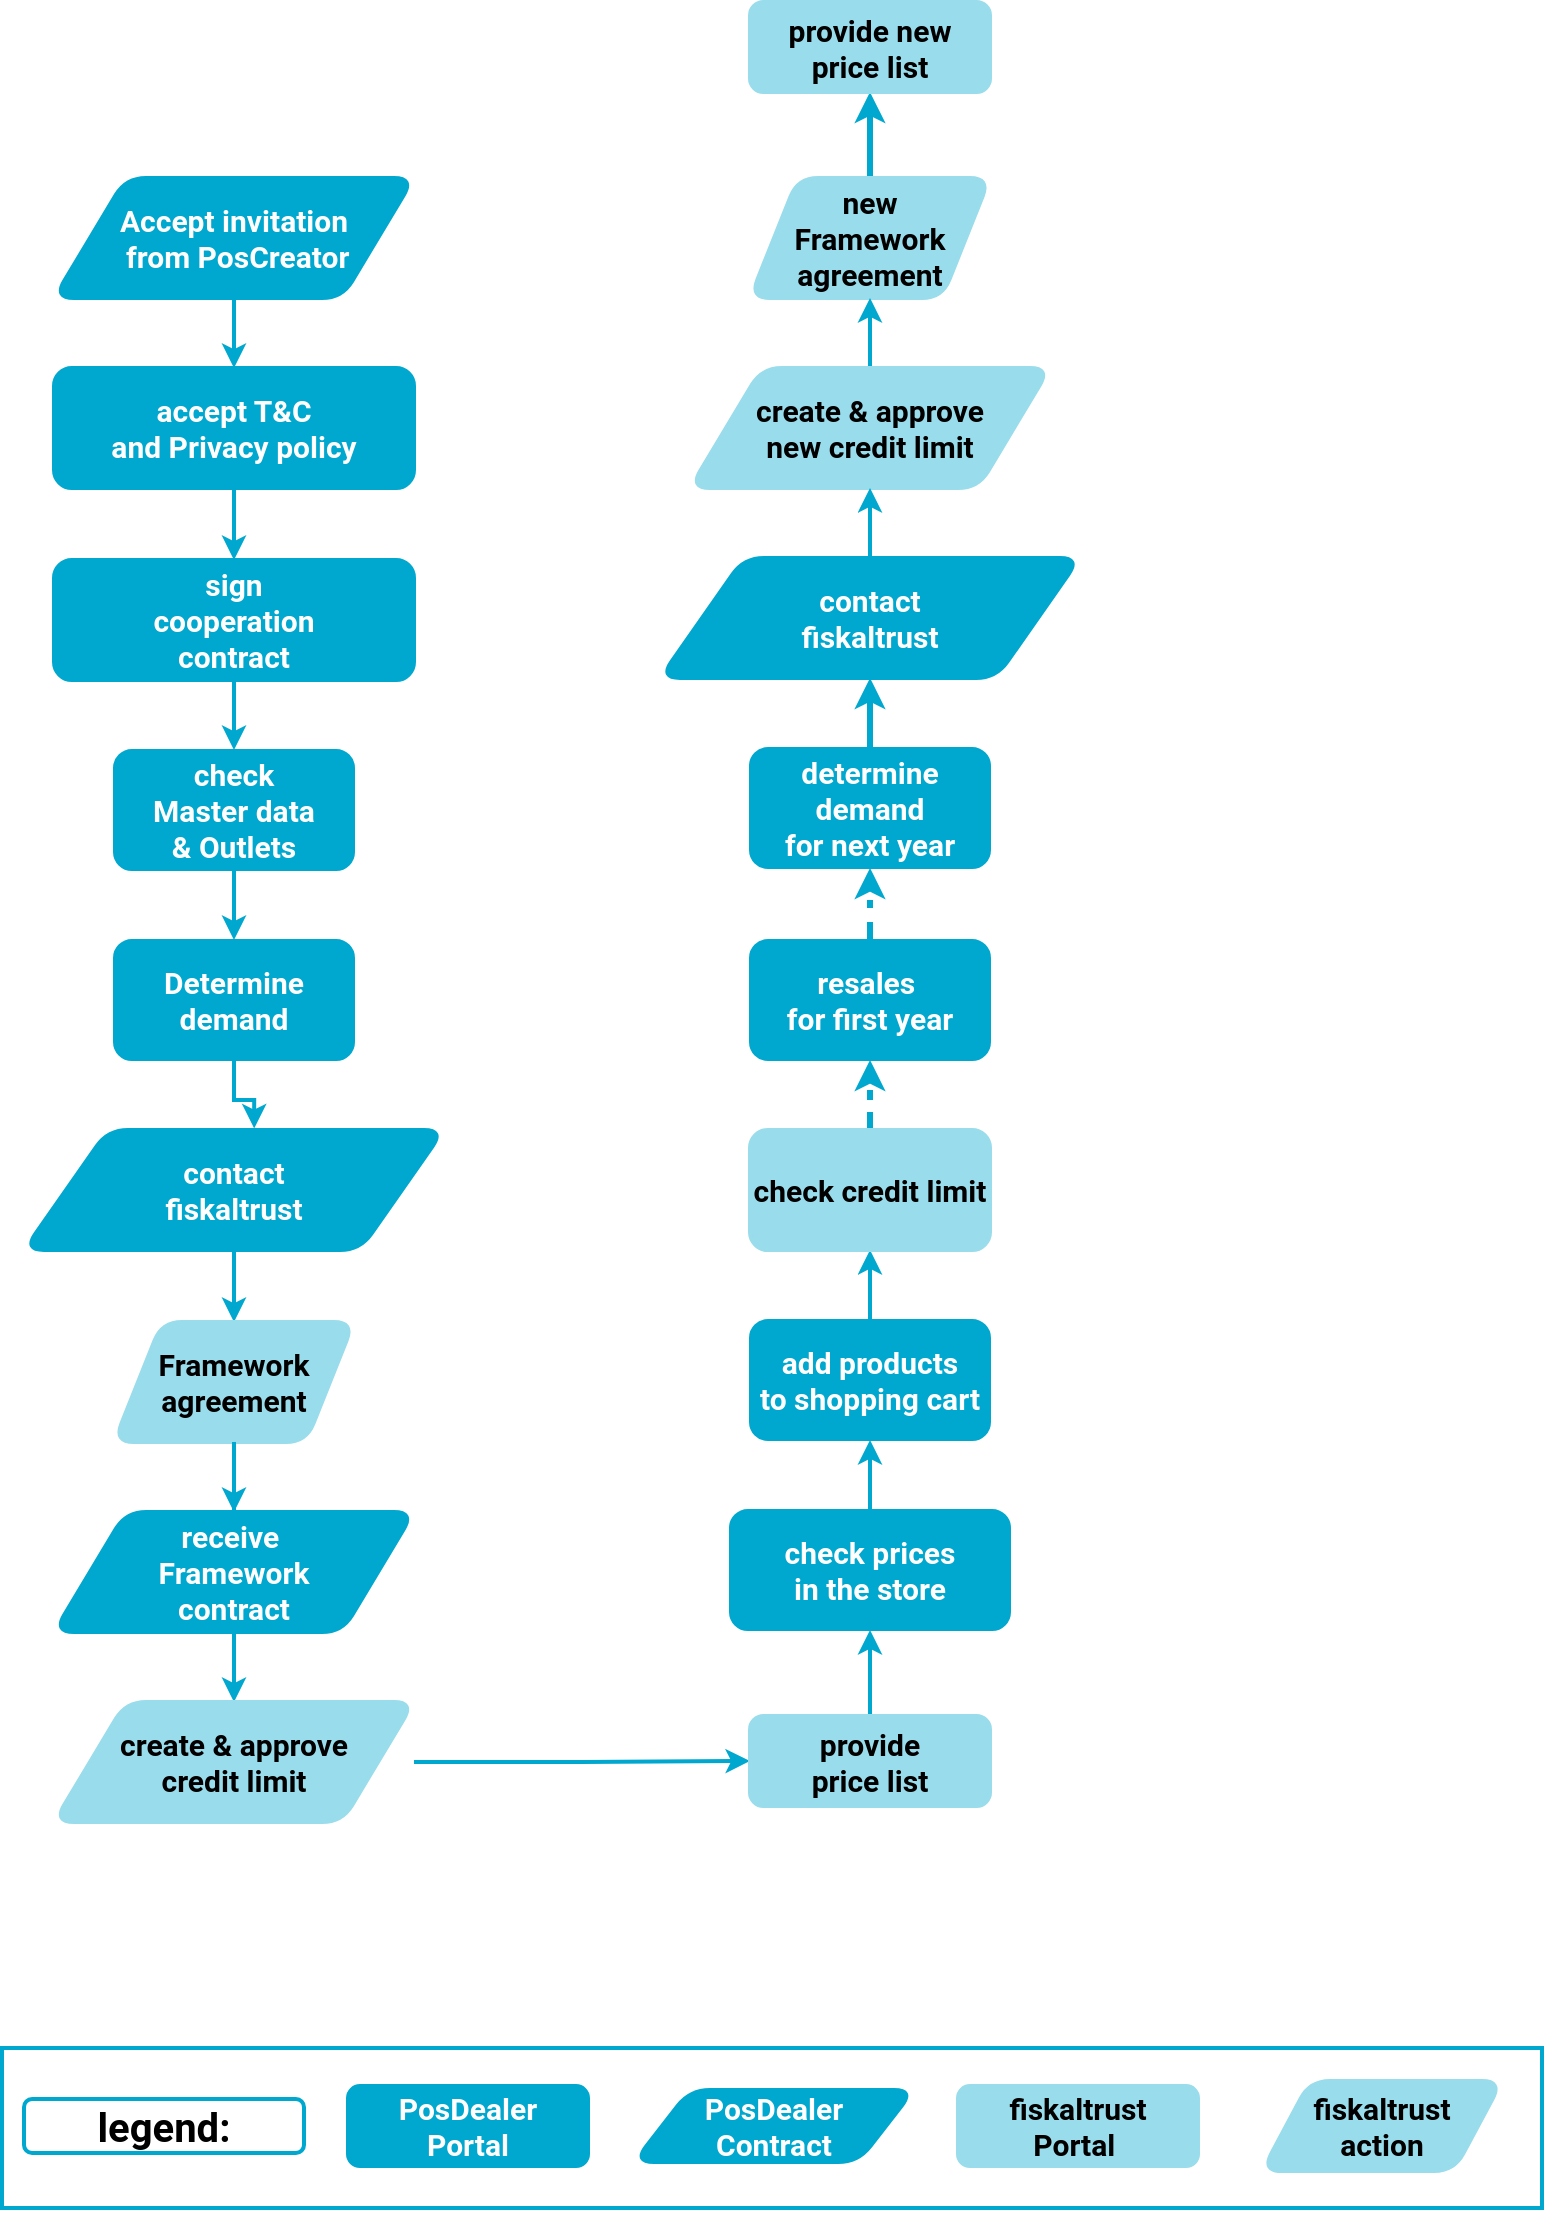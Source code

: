 <mxfile version="16.0.2" type="device"><diagram id="QbzfSZQ-SDMrvHjBKsKO" name="Seite-1"><mxGraphModel dx="1797" dy="532" grid="1" gridSize="10" guides="1" tooltips="1" connect="1" arrows="1" fold="1" page="1" pageScale="1" pageWidth="827" pageHeight="1169" math="0" shadow="0"><root><mxCell id="0"/><mxCell id="1" parent="0"/><mxCell id="4OiBXsp9UvLavrkh-ctq-4" value="" style="edgeStyle=orthogonalEdgeStyle;rounded=0;orthogonalLoop=1;jettySize=auto;html=1;fontFamily=Roboto;fontSize=24;fontColor=#00A7CE;strokeColor=#00A7CE;strokeWidth=2;" parent="1" source="4OiBXsp9UvLavrkh-ctq-5" target="4OiBXsp9UvLavrkh-ctq-7" edge="1"><mxGeometry relative="1" as="geometry"/></mxCell><mxCell id="4OiBXsp9UvLavrkh-ctq-5" value="Accept invitation&lt;br&gt;&amp;nbsp;from PosCreator" style="shape=parallelogram;whiteSpace=wrap;html=1;rounded=1;fontFamily=Roboto;fontSize=15;fontColor=#FFFFFF;strokeColor=#00A7CE;fillColor=#00A7CE;strokeWidth=2;fontStyle=1whiteSpace=wrap;html=1;rounded=1;fontFamily=Roboto;fontSize=15;fontColor=#FFFFFF;fontStyle=1;strokeColor=#00A7CE;fillColor=#00A7CE;" parent="1" vertex="1"><mxGeometry x="-772" y="125" width="180" height="60" as="geometry"/></mxCell><mxCell id="4OiBXsp9UvLavrkh-ctq-6" value="" style="edgeStyle=orthogonalEdgeStyle;rounded=0;orthogonalLoop=1;jettySize=auto;html=1;fontColor=#00A7CE;strokeColor=#00A7CE;strokeWidth=2;" parent="1" source="4OiBXsp9UvLavrkh-ctq-7" target="4OiBXsp9UvLavrkh-ctq-10" edge="1"><mxGeometry relative="1" as="geometry"/></mxCell><mxCell id="4OiBXsp9UvLavrkh-ctq-7" value="accept T&amp;amp;C&lt;br&gt;and Privacy policy&lt;br&gt;" style="whiteSpace=wrap;html=1;rounded=1;fontFamily=Roboto;fontSize=15;fontColor=#FFFFFF;strokeColor=#00A7CE;fillColor=#00A7CE;strokeWidth=2;fontStyle=1" parent="1" vertex="1"><mxGeometry x="-772" y="220" width="180" height="60" as="geometry"/></mxCell><mxCell id="4OiBXsp9UvLavrkh-ctq-8" value="" style="edgeStyle=orthogonalEdgeStyle;rounded=0;orthogonalLoop=1;jettySize=auto;html=1;fontColor=#00A7CE;strokeColor=#00A7CE;strokeWidth=2;exitX=0.5;exitY=0;exitDx=0;exitDy=0;entryX=0.5;entryY=1;entryDx=0;entryDy=0;" parent="1" source="6P4gsvASm-TvAO0imJt--30" target="4OiBXsp9UvLavrkh-ctq-11" edge="1"><mxGeometry relative="1" as="geometry"><mxPoint x="-670" y="1100" as="targetPoint"/></mxGeometry></mxCell><mxCell id="6P4gsvASm-TvAO0imJt--14" value="" style="edgeStyle=orthogonalEdgeStyle;rounded=0;orthogonalLoop=1;jettySize=auto;html=1;fontColor=#000000;strokeColor=#00A7CE;strokeWidth=2;" parent="1" source="4OiBXsp9UvLavrkh-ctq-10" target="6P4gsvASm-TvAO0imJt--11" edge="1"><mxGeometry relative="1" as="geometry"/></mxCell><mxCell id="4OiBXsp9UvLavrkh-ctq-10" value="&lt;span&gt;sign&lt;br&gt;cooperation &lt;br&gt;contract&lt;/span&gt;" style="whiteSpace=wrap;html=1;rounded=1;fontFamily=Roboto;fontSize=15;fontColor=#FFFFFF;strokeColor=#00A7CE;fillColor=#00A7CE;strokeWidth=2;fontStyle=1" parent="1" vertex="1"><mxGeometry x="-772" y="316" width="180" height="60" as="geometry"/></mxCell><mxCell id="aAYfGcZT0A0tw5A9nZ1W-4" value="" style="edgeStyle=orthogonalEdgeStyle;rounded=0;orthogonalLoop=1;jettySize=auto;html=1;strokeColor=#00A7CE;strokeWidth=2;" edge="1" parent="1" source="4OiBXsp9UvLavrkh-ctq-11" target="6P4gsvASm-TvAO0imJt--33"><mxGeometry relative="1" as="geometry"/></mxCell><mxCell id="4OiBXsp9UvLavrkh-ctq-11" value="check prices&lt;br&gt;in the store" style="whiteSpace=wrap;html=1;rounded=1;fontFamily=Roboto;fontSize=15;fontColor=#FFFFFF;fontStyle=1;strokeColor=#00A7CE;fillColor=#00A7CE;" parent="1" vertex="1"><mxGeometry x="-434" y="791" width="140" height="60" as="geometry"/></mxCell><mxCell id="aAYfGcZT0A0tw5A9nZ1W-10" value="" style="edgeStyle=orthogonalEdgeStyle;rounded=0;orthogonalLoop=1;jettySize=auto;html=1;strokeColor=#00A7CE;strokeWidth=2;" edge="1" parent="1" source="4OiBXsp9UvLavrkh-ctq-13" target="4OiBXsp9UvLavrkh-ctq-15"><mxGeometry relative="1" as="geometry"/></mxCell><mxCell id="4OiBXsp9UvLavrkh-ctq-13" value="contact&lt;br&gt;fiskaltrust" style="shape=parallelogram;whiteSpace=wrap;html=1;rounded=1;fontFamily=Roboto;fontSize=15;fontColor=#FFFFFF;strokeColor=#00A7CE;fillColor=#00A7CE;strokeWidth=2;fontStyle=1" parent="1" vertex="1"><mxGeometry x="-787" y="601" width="210" height="60" as="geometry"/></mxCell><mxCell id="4OiBXsp9UvLavrkh-ctq-14" value="" style="edgeStyle=orthogonalEdgeStyle;rounded=0;orthogonalLoop=1;jettySize=auto;html=1;fontColor=#FFFFFF;strokeColor=#00A7CE;strokeWidth=2;" parent="1" source="4OiBXsp9UvLavrkh-ctq-15" target="4OiBXsp9UvLavrkh-ctq-16" edge="1"><mxGeometry relative="1" as="geometry"/></mxCell><mxCell id="6P4gsvASm-TvAO0imJt--19" value="" style="edgeStyle=orthogonalEdgeStyle;rounded=0;orthogonalLoop=1;jettySize=auto;html=1;fontColor=#000000;strokeColor=#00A7CE;strokeWidth=2;startArrow=none;" parent="1" source="4OiBXsp9UvLavrkh-ctq-16" target="6P4gsvASm-TvAO0imJt--17" edge="1"><mxGeometry relative="1" as="geometry"/></mxCell><mxCell id="4OiBXsp9UvLavrkh-ctq-15" value="Framework agreement" style="shape=parallelogram;whiteSpace=wrap;html=1;rounded=1;fontFamily=Roboto;fontSize=15;fontColor=#000000;strokeColor=#99DCEB;fillColor=#99DCEB;strokeWidth=2;fontStyle=1" parent="1" vertex="1"><mxGeometry x="-742" y="697" width="120" height="60" as="geometry"/></mxCell><mxCell id="6P4gsvASm-TvAO0imJt--16" value="" style="edgeStyle=orthogonalEdgeStyle;rounded=0;orthogonalLoop=1;jettySize=auto;html=1;fontColor=#000000;strokeColor=#00A7CE;strokeWidth=2;" parent="1" source="6P4gsvASm-TvAO0imJt--11" target="6P4gsvASm-TvAO0imJt--15" edge="1"><mxGeometry relative="1" as="geometry"/></mxCell><mxCell id="6P4gsvASm-TvAO0imJt--11" value="check &lt;br&gt;Master data &lt;br&gt;&amp;amp; Outlets" style="whiteSpace=wrap;html=1;fontSize=15;fontFamily=Roboto;fillColor=#00A7CE;strokeColor=#00A7CE;fontColor=#FFFFFF;rounded=1;fontStyle=1;" parent="1" vertex="1"><mxGeometry x="-742" y="411" width="120" height="60" as="geometry"/></mxCell><mxCell id="aAYfGcZT0A0tw5A9nZ1W-3" value="" style="edgeStyle=orthogonalEdgeStyle;rounded=0;orthogonalLoop=1;jettySize=auto;html=1;strokeColor=#00A7CE;entryX=0.548;entryY=-0.013;entryDx=0;entryDy=0;entryPerimeter=0;strokeWidth=2;" edge="1" parent="1" source="6P4gsvASm-TvAO0imJt--15" target="4OiBXsp9UvLavrkh-ctq-13"><mxGeometry relative="1" as="geometry"><mxPoint x="-662.941" y="595" as="targetPoint"/></mxGeometry></mxCell><mxCell id="6P4gsvASm-TvAO0imJt--15" value="Determine demand" style="whiteSpace=wrap;html=1;fontSize=15;fontFamily=Roboto;fillColor=#00A7CE;strokeColor=#00A7CE;fontColor=#FFFFFF;rounded=1;fontStyle=1;" parent="1" vertex="1"><mxGeometry x="-742" y="506" width="120" height="60" as="geometry"/></mxCell><mxCell id="6P4gsvASm-TvAO0imJt--31" value="" style="edgeStyle=orthogonalEdgeStyle;rounded=0;orthogonalLoop=1;jettySize=auto;html=1;fontColor=#000000;strokeColor=#00A7CE;strokeWidth=2;" parent="1" source="6P4gsvASm-TvAO0imJt--17" target="6P4gsvASm-TvAO0imJt--30" edge="1"><mxGeometry relative="1" as="geometry"/></mxCell><mxCell id="6P4gsvASm-TvAO0imJt--17" value="create &amp;amp; approve&lt;br&gt;credit limit" style="shape=parallelogram;whiteSpace=wrap;html=1;rounded=1;fontFamily=Roboto;fontSize=15;fontColor=#000000;strokeColor=#99DCEB;fillColor=#99DCEB;strokeWidth=2;fontStyle=1" parent="1" vertex="1"><mxGeometry x="-772" y="887" width="180" height="60" as="geometry"/></mxCell><mxCell id="6P4gsvASm-TvAO0imJt--30" value="provide&lt;br&gt;price list" style="whiteSpace=wrap;html=1;rounded=1;fontFamily=Roboto;fontSize=15;fontColor=#000000;strokeColor=#99DCEB;fillColor=#99DCEB;strokeWidth=2;fontStyle=1" parent="1" vertex="1"><mxGeometry x="-424" y="894.004" width="120" height="45" as="geometry"/></mxCell><mxCell id="4OiBXsp9UvLavrkh-ctq-16" value="receive&amp;nbsp;&lt;br&gt;Framework &lt;br&gt;contract" style="shape=parallelogram;whiteSpace=wrap;html=1;rounded=1;fontFamily=Roboto;fontSize=15;fontColor=#FFFFFF;strokeColor=#00A7CE;fillColor=#00A7CE;strokeWidth=2;fontStyle=1" parent="1" vertex="1"><mxGeometry x="-772" y="792" width="180" height="60" as="geometry"/></mxCell><mxCell id="6P4gsvASm-TvAO0imJt--32" value="" style="edgeStyle=orthogonalEdgeStyle;rounded=0;orthogonalLoop=1;jettySize=auto;html=1;fontColor=#000000;strokeColor=#00A7CE;strokeWidth=2;endArrow=none;" parent="1" source="4OiBXsp9UvLavrkh-ctq-15" target="4OiBXsp9UvLavrkh-ctq-16" edge="1"><mxGeometry relative="1" as="geometry"><mxPoint x="-663" y="855" as="sourcePoint"/><mxPoint x="-663" y="1005.004" as="targetPoint"/></mxGeometry></mxCell><mxCell id="aAYfGcZT0A0tw5A9nZ1W-5" value="" style="edgeStyle=orthogonalEdgeStyle;rounded=0;orthogonalLoop=1;jettySize=auto;html=1;strokeColor=#00A7CE;strokeWidth=2;" edge="1" parent="1" source="6P4gsvASm-TvAO0imJt--33" target="6P4gsvASm-TvAO0imJt--35"><mxGeometry relative="1" as="geometry"/></mxCell><mxCell id="6P4gsvASm-TvAO0imJt--33" value="add products&lt;br&gt;to shopping cart" style="whiteSpace=wrap;html=1;fontSize=15;fontFamily=Roboto;fillColor=#00A7CE;strokeColor=#00A7CE;fontColor=#FFFFFF;rounded=1;fontStyle=1;" parent="1" vertex="1"><mxGeometry x="-424" y="696" width="120" height="60" as="geometry"/></mxCell><mxCell id="6P4gsvASm-TvAO0imJt--38" value="" style="edgeStyle=orthogonalEdgeStyle;rounded=0;orthogonalLoop=1;jettySize=auto;html=1;fontColor=#000000;strokeColor=#00A7CE;strokeWidth=3;entryX=0.5;entryY=1;entryDx=0;entryDy=0;dashed=1;" parent="1" source="6P4gsvASm-TvAO0imJt--35" target="Xv5Mvy8R0OkBfKDh2ct8-1" edge="1"><mxGeometry relative="1" as="geometry"><mxPoint x="-375" y="324" as="targetPoint"/></mxGeometry></mxCell><mxCell id="6P4gsvASm-TvAO0imJt--35" value="check credit limit" style="whiteSpace=wrap;html=1;rounded=1;fontFamily=Roboto;fontSize=15;fontColor=#000000;strokeColor=#99DCEB;fillColor=#99DCEB;strokeWidth=2;fontStyle=1" parent="1" vertex="1"><mxGeometry x="-424" y="601" width="120" height="60" as="geometry"/></mxCell><mxCell id="6P4gsvASm-TvAO0imJt--125" value="" style="group" parent="1" vertex="1" connectable="0"><mxGeometry x="-798" y="1060" width="770" height="80" as="geometry"/></mxCell><mxCell id="6P4gsvASm-TvAO0imJt--126" value="" style="rounded=0;whiteSpace=wrap;html=1;fillColor=none;strokeWidth=2;strokeColor=#00A7CE;" parent="6P4gsvASm-TvAO0imJt--125" vertex="1"><mxGeometry width="770" height="80" as="geometry"/></mxCell><mxCell id="6P4gsvASm-TvAO0imJt--127" value="&lt;span style=&quot;font-size: 15px&quot;&gt;PosDealer&lt;br&gt;Portal&lt;/span&gt;" style="whiteSpace=wrap;html=1;rounded=1;fontFamily=Roboto;fontSize=15;fontColor=#FFFFFF;strokeColor=#00A7CE;fillColor=#00A7CE;strokeWidth=2;fontStyle=1" parent="6P4gsvASm-TvAO0imJt--125" vertex="1"><mxGeometry x="173" y="19.022" width="120" height="40" as="geometry"/></mxCell><mxCell id="6P4gsvASm-TvAO0imJt--128" value="fiskaltrust&lt;br&gt;Portal&amp;nbsp;" style="whiteSpace=wrap;html=1;rounded=1;fontFamily=Roboto;fontSize=15;fontColor=#000000;strokeColor=#99DCEB;fillColor=#99DCEB;strokeWidth=2;fontStyle=1" parent="6P4gsvASm-TvAO0imJt--125" vertex="1"><mxGeometry x="478" y="19.022" width="120" height="40" as="geometry"/></mxCell><mxCell id="6P4gsvASm-TvAO0imJt--129" value="fiskaltrust&lt;br&gt;action" style="shape=parallelogram;whiteSpace=wrap;html=1;rounded=1;fontFamily=Roboto;fontSize=15;fontColor=#000000;strokeColor=#99DCEB;fillColor=#99DCEB;strokeWidth=2;fontStyle=1" parent="6P4gsvASm-TvAO0imJt--125" vertex="1"><mxGeometry x="630" y="16.522" width="120" height="45" as="geometry"/></mxCell><mxCell id="6P4gsvASm-TvAO0imJt--130" value="&lt;font style=&quot;font-size: 20px&quot;&gt;legend:&lt;/font&gt;" style="whiteSpace=wrap;html=1;rounded=1;fontFamily=Roboto;fontStyle=1;fontSize=15;strokeWidth=2;strokeColor=#00A7CE;" parent="6P4gsvASm-TvAO0imJt--125" vertex="1"><mxGeometry x="11" y="25.509" width="140" height="27.027" as="geometry"/></mxCell><mxCell id="6P4gsvASm-TvAO0imJt--131" value="&lt;span style=&quot;font-size: 15px&quot;&gt;PosDealer&lt;br&gt;Contract&lt;/span&gt;" style="shape=parallelogram;whiteSpace=wrap;html=1;rounded=1;fontFamily=Roboto;fontSize=15;fontColor=#FFFFFF;strokeColor=#00A7CE;fillColor=#00A7CE;strokeWidth=2;fontStyle=1" parent="6P4gsvASm-TvAO0imJt--125" vertex="1"><mxGeometry x="316" y="21.004" width="140" height="36.036" as="geometry"/></mxCell><mxCell id="Xv5Mvy8R0OkBfKDh2ct8-3" value="" style="edgeStyle=orthogonalEdgeStyle;rounded=0;orthogonalLoop=1;jettySize=auto;html=1;dashed=1;strokeColor=#00A7CE;strokeWidth=3;" parent="1" source="Xv5Mvy8R0OkBfKDh2ct8-1" target="Xv5Mvy8R0OkBfKDh2ct8-2" edge="1"><mxGeometry relative="1" as="geometry"/></mxCell><mxCell id="Xv5Mvy8R0OkBfKDh2ct8-1" value="resales&amp;nbsp;&lt;br&gt;for first year" style="whiteSpace=wrap;html=1;fontSize=15;fontFamily=Roboto;fillColor=#00A7CE;strokeColor=#00A7CE;fontColor=#FFFFFF;rounded=1;fontStyle=1;" parent="1" vertex="1"><mxGeometry x="-424" y="506" width="120" height="60" as="geometry"/></mxCell><mxCell id="Xv5Mvy8R0OkBfKDh2ct8-11" value="" style="edgeStyle=orthogonalEdgeStyle;rounded=0;orthogonalLoop=1;jettySize=auto;html=1;strokeColor=#00A7CE;strokeWidth=3;" parent="1" source="Xv5Mvy8R0OkBfKDh2ct8-2" target="Xv5Mvy8R0OkBfKDh2ct8-10" edge="1"><mxGeometry relative="1" as="geometry"><mxPoint x="-376.0" y="321" as="targetPoint"/></mxGeometry></mxCell><mxCell id="Xv5Mvy8R0OkBfKDh2ct8-2" value="determine demand&lt;br&gt;for next year" style="whiteSpace=wrap;html=1;fontSize=15;fontFamily=Roboto;fillColor=#00A7CE;strokeColor=#00A7CE;fontColor=#FFFFFF;rounded=1;fontStyle=1;" parent="1" vertex="1"><mxGeometry x="-424" y="410" width="120" height="60" as="geometry"/></mxCell><mxCell id="Xv5Mvy8R0OkBfKDh2ct8-8" value="" style="edgeStyle=orthogonalEdgeStyle;rounded=0;orthogonalLoop=1;jettySize=auto;html=1;strokeColor=#00A7CE;strokeWidth=3;" parent="1" source="Xv5Mvy8R0OkBfKDh2ct8-4" target="Xv5Mvy8R0OkBfKDh2ct8-7" edge="1"><mxGeometry relative="1" as="geometry"><mxPoint x="-375" y="127" as="targetPoint"/></mxGeometry></mxCell><mxCell id="Xv5Mvy8R0OkBfKDh2ct8-4" value="new&lt;br&gt;Framework agreement" style="shape=parallelogram;whiteSpace=wrap;html=1;rounded=1;fontFamily=Roboto;fontSize=15;fontColor=#000000;strokeColor=#99DCEB;fillColor=#99DCEB;strokeWidth=2;fontStyle=1" parent="1" vertex="1"><mxGeometry x="-424" y="125" width="120" height="60" as="geometry"/></mxCell><mxCell id="aAYfGcZT0A0tw5A9nZ1W-6" value="" style="edgeStyle=orthogonalEdgeStyle;rounded=0;orthogonalLoop=1;jettySize=auto;html=1;strokeColor=#00A7CE;strokeWidth=2;" edge="1" parent="1" source="Xv5Mvy8R0OkBfKDh2ct8-6" target="Xv5Mvy8R0OkBfKDh2ct8-4"><mxGeometry relative="1" as="geometry"/></mxCell><mxCell id="Xv5Mvy8R0OkBfKDh2ct8-6" value="create &amp;amp; approve&lt;br&gt;new credit limit" style="shape=parallelogram;whiteSpace=wrap;html=1;rounded=1;fontFamily=Roboto;fontSize=15;fontColor=#000000;strokeColor=#99DCEB;fillColor=#99DCEB;strokeWidth=2;fontStyle=1" parent="1" vertex="1"><mxGeometry x="-454" y="220" width="180" height="60" as="geometry"/></mxCell><mxCell id="Xv5Mvy8R0OkBfKDh2ct8-7" value="provide new&lt;br&gt;price list" style="whiteSpace=wrap;html=1;rounded=1;fontFamily=Roboto;fontSize=15;fontColor=#000000;strokeColor=#99DCEB;fillColor=#99DCEB;strokeWidth=2;fontStyle=1" parent="1" vertex="1"><mxGeometry x="-424" y="37.004" width="120" height="45" as="geometry"/></mxCell><mxCell id="aAYfGcZT0A0tw5A9nZ1W-9" value="" style="edgeStyle=orthogonalEdgeStyle;rounded=0;orthogonalLoop=1;jettySize=auto;html=1;strokeColor=#00A7CE;strokeWidth=2;" edge="1" parent="1" source="Xv5Mvy8R0OkBfKDh2ct8-10" target="Xv5Mvy8R0OkBfKDh2ct8-6"><mxGeometry relative="1" as="geometry"/></mxCell><mxCell id="Xv5Mvy8R0OkBfKDh2ct8-10" value="contact&lt;br&gt;fiskaltrust" style="shape=parallelogram;whiteSpace=wrap;html=1;rounded=1;fontFamily=Roboto;fontSize=15;fontColor=#FFFFFF;strokeColor=#00A7CE;fillColor=#00A7CE;strokeWidth=2;fontStyle=1" parent="1" vertex="1"><mxGeometry x="-469" y="315" width="210" height="60" as="geometry"/></mxCell></root></mxGraphModel></diagram></mxfile>